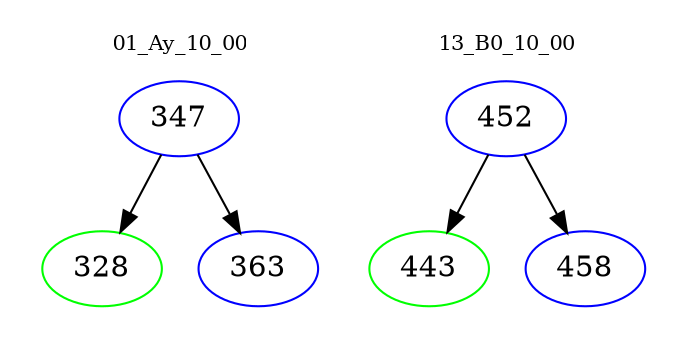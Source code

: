 digraph{
subgraph cluster_0 {
color = white
label = "01_Ay_10_00";
fontsize=10;
T0_347 [label="347", color="blue"]
T0_347 -> T0_328 [color="black"]
T0_328 [label="328", color="green"]
T0_347 -> T0_363 [color="black"]
T0_363 [label="363", color="blue"]
}
subgraph cluster_1 {
color = white
label = "13_B0_10_00";
fontsize=10;
T1_452 [label="452", color="blue"]
T1_452 -> T1_443 [color="black"]
T1_443 [label="443", color="green"]
T1_452 -> T1_458 [color="black"]
T1_458 [label="458", color="blue"]
}
}
